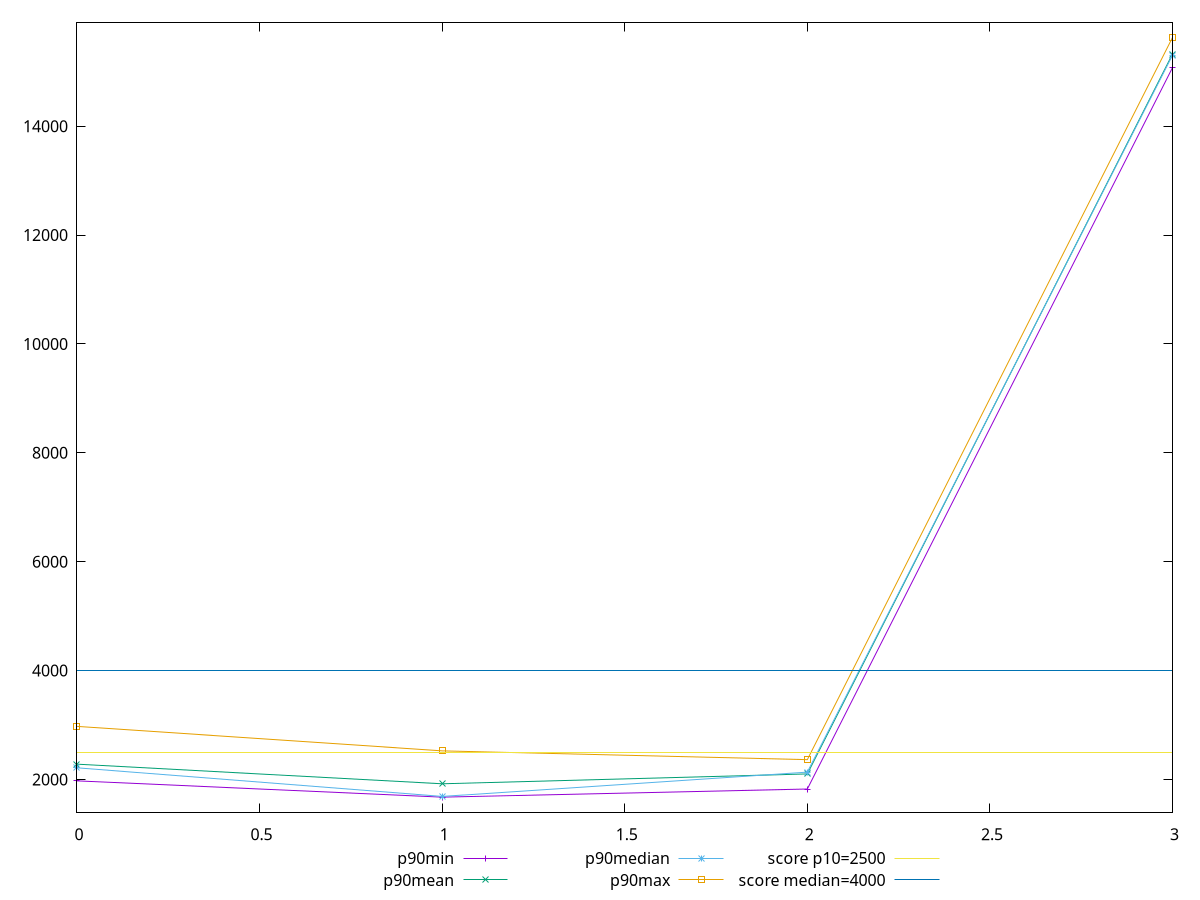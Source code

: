 reset

$p90Min <<EOF
0 1973.8000000000002
1 1674.6306
2 1823.9778000000001
3 15074.819999999996
EOF

$p90Mean <<EOF
0 2280.4782473404257
1 1920.0414122340428
2 2101.252445212766
3 15324.839786170209
EOF

$p90Median <<EOF
0 2213.70475
1 1687.9401
2 2134.3352000000004
3 15301.27505
EOF

$p90Max <<EOF
0 2974.376
1 2524.8016000000002
2 2363.4123999999997
3 15628.444500000001
EOF

set key outside below
set xrange [0:3]
set yrange [1395.554322:15907.520778000002]
set trange [1395.554322:15907.520778000002]
set terminal svg size 640, 560 enhanced background rgb 'white'
set output "reports/report_00032_2021-02-25T10-28-15.087Z/largest-contentful-paint/progression/value.svg"

plot $p90Min title "p90min" with linespoints, \
     $p90Mean title "p90mean" with linespoints, \
     $p90Median title "p90median" with linespoints, \
     $p90Max title "p90max" with linespoints, \
     2500 title "score p10=2500", \
     4000 title "score median=4000"

reset
